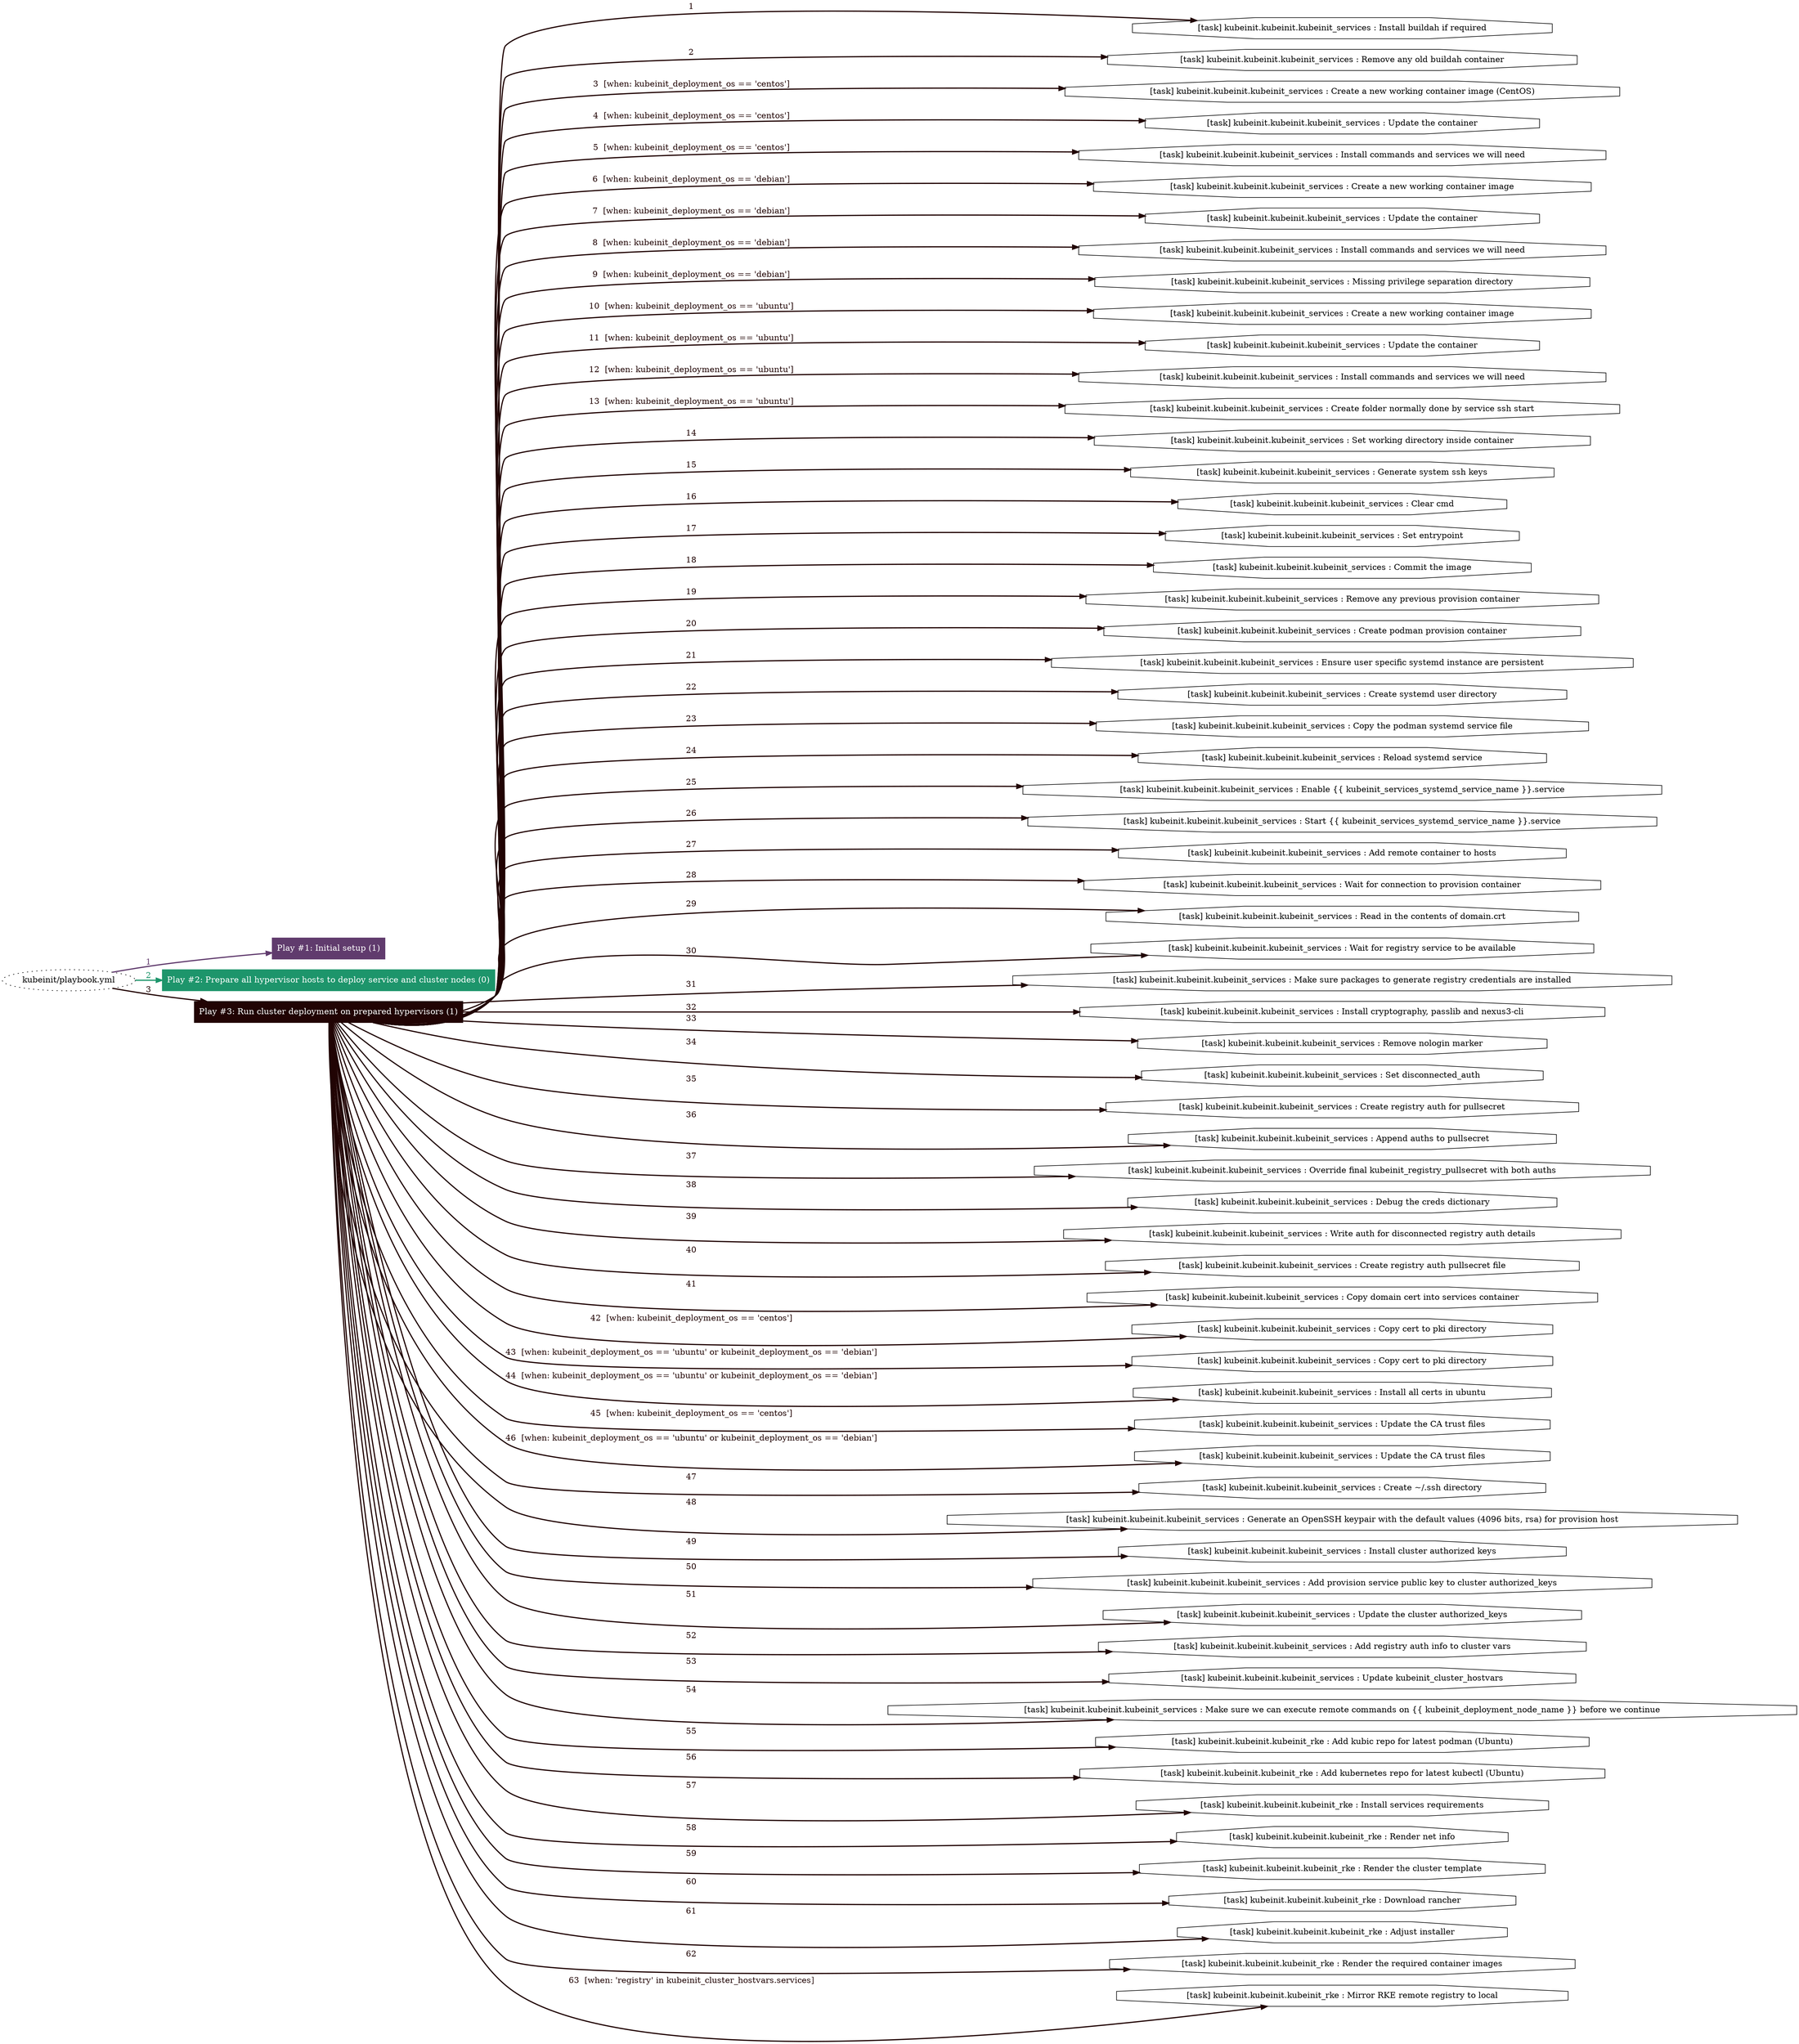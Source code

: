 digraph "kubeinit/playbook.yml "{
	graph [concentrate=true ordering=in rankdir=LR ratio=fill]
	edge [esep=5 sep=10]
	"kubeinit/playbook.yml" [id=root_node style=dotted]
	subgraph "Play #1: Initial setup (1) "{
		"Play #1: Initial setup (1)" [color="#603b6d" fontcolor="#ffffff" id="play_228d2329-d0f6-4b84-bdac-8ace3d38c063" shape=box style=filled tooltip=localhost]
		"kubeinit/playbook.yml" -> "Play #1: Initial setup (1)" [label=1 color="#603b6d" fontcolor="#603b6d" id="edge_681cefb2-0595-4eb9-a0da-f5066dfe0533" style=bold]
	}
	subgraph "Play #2: Prepare all hypervisor hosts to deploy service and cluster nodes (0) "{
		"Play #2: Prepare all hypervisor hosts to deploy service and cluster nodes (0)" [color="#1d956b" fontcolor="#ffffff" id="play_e39ff161-8e98-46f0-a5d2-ea605923086b" shape=box style=filled tooltip=""]
		"kubeinit/playbook.yml" -> "Play #2: Prepare all hypervisor hosts to deploy service and cluster nodes (0)" [label=2 color="#1d956b" fontcolor="#1d956b" id="edge_04ea868e-b298-4ccc-a250-f1ef78bf5397" style=bold]
	}
	subgraph "Play #3: Run cluster deployment on prepared hypervisors (1) "{
		"Play #3: Run cluster deployment on prepared hypervisors (1)" [color="#210404" fontcolor="#ffffff" id="play_4bebfc37-00c5-4295-9f51-01404ed53678" shape=box style=filled tooltip=localhost]
		"kubeinit/playbook.yml" -> "Play #3: Run cluster deployment on prepared hypervisors (1)" [label=3 color="#210404" fontcolor="#210404" id="edge_723b82b4-28a5-4879-b74a-f4bbc677ea17" style=bold]
		"task_526d1990-2b7f-4a25-b688-fc22beb70922" [label="[task] kubeinit.kubeinit.kubeinit_services : Install buildah if required" id="task_526d1990-2b7f-4a25-b688-fc22beb70922" shape=octagon tooltip="[task] kubeinit.kubeinit.kubeinit_services : Install buildah if required"]
		"Play #3: Run cluster deployment on prepared hypervisors (1)" -> "task_526d1990-2b7f-4a25-b688-fc22beb70922" [label=1 color="#210404" fontcolor="#210404" id="edge_9d83060e-73d6-4309-ba0c-30dc9b99a2c4" style=bold]
		"task_7891222b-96e3-4aaa-b330-6cbc0cec5090" [label="[task] kubeinit.kubeinit.kubeinit_services : Remove any old buildah container" id="task_7891222b-96e3-4aaa-b330-6cbc0cec5090" shape=octagon tooltip="[task] kubeinit.kubeinit.kubeinit_services : Remove any old buildah container"]
		"Play #3: Run cluster deployment on prepared hypervisors (1)" -> "task_7891222b-96e3-4aaa-b330-6cbc0cec5090" [label=2 color="#210404" fontcolor="#210404" id="edge_14b03604-3e88-4f68-a78d-ea3ad171ad27" style=bold]
		"task_e80db8ff-1a55-46e0-a913-1e0840cf5a06" [label="[task] kubeinit.kubeinit.kubeinit_services : Create a new working container image (CentOS)" id="task_e80db8ff-1a55-46e0-a913-1e0840cf5a06" shape=octagon tooltip="[task] kubeinit.kubeinit.kubeinit_services : Create a new working container image (CentOS)"]
		"Play #3: Run cluster deployment on prepared hypervisors (1)" -> "task_e80db8ff-1a55-46e0-a913-1e0840cf5a06" [label="3  [when: kubeinit_deployment_os == 'centos']" color="#210404" fontcolor="#210404" id="edge_fa2c5539-8721-4303-a2e8-a976cf93ffd6" style=bold]
		"task_bc36f65e-d003-4bb0-9e54-69326d6cde3e" [label="[task] kubeinit.kubeinit.kubeinit_services : Update the container" id="task_bc36f65e-d003-4bb0-9e54-69326d6cde3e" shape=octagon tooltip="[task] kubeinit.kubeinit.kubeinit_services : Update the container"]
		"Play #3: Run cluster deployment on prepared hypervisors (1)" -> "task_bc36f65e-d003-4bb0-9e54-69326d6cde3e" [label="4  [when: kubeinit_deployment_os == 'centos']" color="#210404" fontcolor="#210404" id="edge_38a35d5a-c1a5-4ed7-9c84-db89e48a11ab" style=bold]
		"task_4d3bedbf-6e2e-4a90-b1d3-0c82951e3808" [label="[task] kubeinit.kubeinit.kubeinit_services : Install commands and services we will need" id="task_4d3bedbf-6e2e-4a90-b1d3-0c82951e3808" shape=octagon tooltip="[task] kubeinit.kubeinit.kubeinit_services : Install commands and services we will need"]
		"Play #3: Run cluster deployment on prepared hypervisors (1)" -> "task_4d3bedbf-6e2e-4a90-b1d3-0c82951e3808" [label="5  [when: kubeinit_deployment_os == 'centos']" color="#210404" fontcolor="#210404" id="edge_d9eb0ea0-6c41-454b-9f59-054e2e0ef828" style=bold]
		"task_b755c90b-70d6-447b-92bf-fbc5a0a9e3a1" [label="[task] kubeinit.kubeinit.kubeinit_services : Create a new working container image" id="task_b755c90b-70d6-447b-92bf-fbc5a0a9e3a1" shape=octagon tooltip="[task] kubeinit.kubeinit.kubeinit_services : Create a new working container image"]
		"Play #3: Run cluster deployment on prepared hypervisors (1)" -> "task_b755c90b-70d6-447b-92bf-fbc5a0a9e3a1" [label="6  [when: kubeinit_deployment_os == 'debian']" color="#210404" fontcolor="#210404" id="edge_c5ebc490-5e5b-47e4-8386-9f8c75fa01e4" style=bold]
		"task_02688762-d890-477b-8f31-ec0b34663065" [label="[task] kubeinit.kubeinit.kubeinit_services : Update the container" id="task_02688762-d890-477b-8f31-ec0b34663065" shape=octagon tooltip="[task] kubeinit.kubeinit.kubeinit_services : Update the container"]
		"Play #3: Run cluster deployment on prepared hypervisors (1)" -> "task_02688762-d890-477b-8f31-ec0b34663065" [label="7  [when: kubeinit_deployment_os == 'debian']" color="#210404" fontcolor="#210404" id="edge_7dbb1698-bd2d-4dd5-8dff-24ac265c7f9b" style=bold]
		"task_f4da3223-d693-4ca6-a213-1a4fafb2b4bc" [label="[task] kubeinit.kubeinit.kubeinit_services : Install commands and services we will need" id="task_f4da3223-d693-4ca6-a213-1a4fafb2b4bc" shape=octagon tooltip="[task] kubeinit.kubeinit.kubeinit_services : Install commands and services we will need"]
		"Play #3: Run cluster deployment on prepared hypervisors (1)" -> "task_f4da3223-d693-4ca6-a213-1a4fafb2b4bc" [label="8  [when: kubeinit_deployment_os == 'debian']" color="#210404" fontcolor="#210404" id="edge_ab8badbd-0c28-44fa-9b1c-ddfeab238b07" style=bold]
		"task_3eea49ec-5e23-4ae2-843c-d2452929dbeb" [label="[task] kubeinit.kubeinit.kubeinit_services : Missing privilege separation directory" id="task_3eea49ec-5e23-4ae2-843c-d2452929dbeb" shape=octagon tooltip="[task] kubeinit.kubeinit.kubeinit_services : Missing privilege separation directory"]
		"Play #3: Run cluster deployment on prepared hypervisors (1)" -> "task_3eea49ec-5e23-4ae2-843c-d2452929dbeb" [label="9  [when: kubeinit_deployment_os == 'debian']" color="#210404" fontcolor="#210404" id="edge_52df5ca8-68a2-47c8-81c2-8e1a1e19dabb" style=bold]
		"task_431e9fbb-430d-4fbd-adb3-158ceb1cc758" [label="[task] kubeinit.kubeinit.kubeinit_services : Create a new working container image" id="task_431e9fbb-430d-4fbd-adb3-158ceb1cc758" shape=octagon tooltip="[task] kubeinit.kubeinit.kubeinit_services : Create a new working container image"]
		"Play #3: Run cluster deployment on prepared hypervisors (1)" -> "task_431e9fbb-430d-4fbd-adb3-158ceb1cc758" [label="10  [when: kubeinit_deployment_os == 'ubuntu']" color="#210404" fontcolor="#210404" id="edge_c1bdc585-d560-4dc3-94b9-25e141232508" style=bold]
		"task_00a11fdf-00dd-4276-9063-8068b2d825ef" [label="[task] kubeinit.kubeinit.kubeinit_services : Update the container" id="task_00a11fdf-00dd-4276-9063-8068b2d825ef" shape=octagon tooltip="[task] kubeinit.kubeinit.kubeinit_services : Update the container"]
		"Play #3: Run cluster deployment on prepared hypervisors (1)" -> "task_00a11fdf-00dd-4276-9063-8068b2d825ef" [label="11  [when: kubeinit_deployment_os == 'ubuntu']" color="#210404" fontcolor="#210404" id="edge_6d47db88-921f-453a-a65d-de3e5d4463cb" style=bold]
		"task_ae1cbc76-114b-4a65-816c-e179668f65c9" [label="[task] kubeinit.kubeinit.kubeinit_services : Install commands and services we will need" id="task_ae1cbc76-114b-4a65-816c-e179668f65c9" shape=octagon tooltip="[task] kubeinit.kubeinit.kubeinit_services : Install commands and services we will need"]
		"Play #3: Run cluster deployment on prepared hypervisors (1)" -> "task_ae1cbc76-114b-4a65-816c-e179668f65c9" [label="12  [when: kubeinit_deployment_os == 'ubuntu']" color="#210404" fontcolor="#210404" id="edge_05d204b5-d3b3-4bf9-9055-ba21dcb30b47" style=bold]
		"task_00f1519f-74c6-4284-b1d5-dba232619764" [label="[task] kubeinit.kubeinit.kubeinit_services : Create folder normally done by service ssh start" id="task_00f1519f-74c6-4284-b1d5-dba232619764" shape=octagon tooltip="[task] kubeinit.kubeinit.kubeinit_services : Create folder normally done by service ssh start"]
		"Play #3: Run cluster deployment on prepared hypervisors (1)" -> "task_00f1519f-74c6-4284-b1d5-dba232619764" [label="13  [when: kubeinit_deployment_os == 'ubuntu']" color="#210404" fontcolor="#210404" id="edge_94d63976-600c-483c-9d45-ef60ac758ab0" style=bold]
		"task_1ca3851d-6684-4e3b-b919-cf51ccdba3e7" [label="[task] kubeinit.kubeinit.kubeinit_services : Set working directory inside container" id="task_1ca3851d-6684-4e3b-b919-cf51ccdba3e7" shape=octagon tooltip="[task] kubeinit.kubeinit.kubeinit_services : Set working directory inside container"]
		"Play #3: Run cluster deployment on prepared hypervisors (1)" -> "task_1ca3851d-6684-4e3b-b919-cf51ccdba3e7" [label=14 color="#210404" fontcolor="#210404" id="edge_544de44d-782a-4a38-baea-18d9b0d0dfd0" style=bold]
		"task_64e4f77b-9fb9-424f-8ef2-0c78694ab5d4" [label="[task] kubeinit.kubeinit.kubeinit_services : Generate system ssh keys" id="task_64e4f77b-9fb9-424f-8ef2-0c78694ab5d4" shape=octagon tooltip="[task] kubeinit.kubeinit.kubeinit_services : Generate system ssh keys"]
		"Play #3: Run cluster deployment on prepared hypervisors (1)" -> "task_64e4f77b-9fb9-424f-8ef2-0c78694ab5d4" [label=15 color="#210404" fontcolor="#210404" id="edge_5bfca3eb-e63a-4bb9-b4dd-acff74847f6f" style=bold]
		"task_1b149f42-b46c-46d7-82c7-bf36ba6e23c5" [label="[task] kubeinit.kubeinit.kubeinit_services : Clear cmd" id="task_1b149f42-b46c-46d7-82c7-bf36ba6e23c5" shape=octagon tooltip="[task] kubeinit.kubeinit.kubeinit_services : Clear cmd"]
		"Play #3: Run cluster deployment on prepared hypervisors (1)" -> "task_1b149f42-b46c-46d7-82c7-bf36ba6e23c5" [label=16 color="#210404" fontcolor="#210404" id="edge_92a39ade-fd39-438a-9f79-3ebc3875da49" style=bold]
		"task_c87f181b-2b06-4fed-9b72-a26f9109a402" [label="[task] kubeinit.kubeinit.kubeinit_services : Set entrypoint" id="task_c87f181b-2b06-4fed-9b72-a26f9109a402" shape=octagon tooltip="[task] kubeinit.kubeinit.kubeinit_services : Set entrypoint"]
		"Play #3: Run cluster deployment on prepared hypervisors (1)" -> "task_c87f181b-2b06-4fed-9b72-a26f9109a402" [label=17 color="#210404" fontcolor="#210404" id="edge_aecb1999-0511-4f19-ad20-be270e4712ab" style=bold]
		"task_d50f8bb9-903a-4a52-8753-6d400c0adfc4" [label="[task] kubeinit.kubeinit.kubeinit_services : Commit the image" id="task_d50f8bb9-903a-4a52-8753-6d400c0adfc4" shape=octagon tooltip="[task] kubeinit.kubeinit.kubeinit_services : Commit the image"]
		"Play #3: Run cluster deployment on prepared hypervisors (1)" -> "task_d50f8bb9-903a-4a52-8753-6d400c0adfc4" [label=18 color="#210404" fontcolor="#210404" id="edge_f9344ee2-d984-4689-8a5b-610d31d4332f" style=bold]
		"task_54d25b3b-28f0-49fc-b29b-0b190f0e5d36" [label="[task] kubeinit.kubeinit.kubeinit_services : Remove any previous provision container" id="task_54d25b3b-28f0-49fc-b29b-0b190f0e5d36" shape=octagon tooltip="[task] kubeinit.kubeinit.kubeinit_services : Remove any previous provision container"]
		"Play #3: Run cluster deployment on prepared hypervisors (1)" -> "task_54d25b3b-28f0-49fc-b29b-0b190f0e5d36" [label=19 color="#210404" fontcolor="#210404" id="edge_13a5eef6-9b50-4562-a007-cf35b4c2eba0" style=bold]
		"task_6f247a18-c5e0-4b3e-886b-af07db5d89d4" [label="[task] kubeinit.kubeinit.kubeinit_services : Create podman provision container" id="task_6f247a18-c5e0-4b3e-886b-af07db5d89d4" shape=octagon tooltip="[task] kubeinit.kubeinit.kubeinit_services : Create podman provision container"]
		"Play #3: Run cluster deployment on prepared hypervisors (1)" -> "task_6f247a18-c5e0-4b3e-886b-af07db5d89d4" [label=20 color="#210404" fontcolor="#210404" id="edge_56dd5cc0-cbdb-4443-b92e-581f27476059" style=bold]
		"task_f1fde2e5-60eb-4ddf-814b-1cec174352f7" [label="[task] kubeinit.kubeinit.kubeinit_services : Ensure user specific systemd instance are persistent" id="task_f1fde2e5-60eb-4ddf-814b-1cec174352f7" shape=octagon tooltip="[task] kubeinit.kubeinit.kubeinit_services : Ensure user specific systemd instance are persistent"]
		"Play #3: Run cluster deployment on prepared hypervisors (1)" -> "task_f1fde2e5-60eb-4ddf-814b-1cec174352f7" [label=21 color="#210404" fontcolor="#210404" id="edge_ef6d9300-e41f-4b4a-b312-3df261809946" style=bold]
		"task_9e5a64c3-c297-4131-9f4d-72eeef34b262" [label="[task] kubeinit.kubeinit.kubeinit_services : Create systemd user directory" id="task_9e5a64c3-c297-4131-9f4d-72eeef34b262" shape=octagon tooltip="[task] kubeinit.kubeinit.kubeinit_services : Create systemd user directory"]
		"Play #3: Run cluster deployment on prepared hypervisors (1)" -> "task_9e5a64c3-c297-4131-9f4d-72eeef34b262" [label=22 color="#210404" fontcolor="#210404" id="edge_6ff3e6ce-f144-47e3-a199-86b16375d538" style=bold]
		"task_36183e60-3328-4f6c-b749-6161d24e02ae" [label="[task] kubeinit.kubeinit.kubeinit_services : Copy the podman systemd service file" id="task_36183e60-3328-4f6c-b749-6161d24e02ae" shape=octagon tooltip="[task] kubeinit.kubeinit.kubeinit_services : Copy the podman systemd service file"]
		"Play #3: Run cluster deployment on prepared hypervisors (1)" -> "task_36183e60-3328-4f6c-b749-6161d24e02ae" [label=23 color="#210404" fontcolor="#210404" id="edge_c6282af5-2f3a-446d-ba2c-257ae4cf4ee1" style=bold]
		"task_ed77c0bf-b637-46dd-ad1c-054406a00eb5" [label="[task] kubeinit.kubeinit.kubeinit_services : Reload systemd service" id="task_ed77c0bf-b637-46dd-ad1c-054406a00eb5" shape=octagon tooltip="[task] kubeinit.kubeinit.kubeinit_services : Reload systemd service"]
		"Play #3: Run cluster deployment on prepared hypervisors (1)" -> "task_ed77c0bf-b637-46dd-ad1c-054406a00eb5" [label=24 color="#210404" fontcolor="#210404" id="edge_8b3d71a0-ddae-4f7f-a998-b4fde7a771af" style=bold]
		"task_3f28b738-931e-4c47-93ea-146ffae0b8bd" [label="[task] kubeinit.kubeinit.kubeinit_services : Enable {{ kubeinit_services_systemd_service_name }}.service" id="task_3f28b738-931e-4c47-93ea-146ffae0b8bd" shape=octagon tooltip="[task] kubeinit.kubeinit.kubeinit_services : Enable {{ kubeinit_services_systemd_service_name }}.service"]
		"Play #3: Run cluster deployment on prepared hypervisors (1)" -> "task_3f28b738-931e-4c47-93ea-146ffae0b8bd" [label=25 color="#210404" fontcolor="#210404" id="edge_f294293e-9eaa-4fb8-9a00-0791aa5b3136" style=bold]
		"task_a4f349fe-a9c5-4894-9ed2-b390eb91c4c3" [label="[task] kubeinit.kubeinit.kubeinit_services : Start {{ kubeinit_services_systemd_service_name }}.service" id="task_a4f349fe-a9c5-4894-9ed2-b390eb91c4c3" shape=octagon tooltip="[task] kubeinit.kubeinit.kubeinit_services : Start {{ kubeinit_services_systemd_service_name }}.service"]
		"Play #3: Run cluster deployment on prepared hypervisors (1)" -> "task_a4f349fe-a9c5-4894-9ed2-b390eb91c4c3" [label=26 color="#210404" fontcolor="#210404" id="edge_c1083d99-996f-42e9-a6cf-d752bcbd3d5e" style=bold]
		"task_f1c0824f-2f53-4cc4-b509-2692c77f84b4" [label="[task] kubeinit.kubeinit.kubeinit_services : Add remote container to hosts" id="task_f1c0824f-2f53-4cc4-b509-2692c77f84b4" shape=octagon tooltip="[task] kubeinit.kubeinit.kubeinit_services : Add remote container to hosts"]
		"Play #3: Run cluster deployment on prepared hypervisors (1)" -> "task_f1c0824f-2f53-4cc4-b509-2692c77f84b4" [label=27 color="#210404" fontcolor="#210404" id="edge_e3211402-0495-41f5-abec-dbdccd0a16cd" style=bold]
		"task_b817114f-06a0-4267-8d6e-fd53266c96b3" [label="[task] kubeinit.kubeinit.kubeinit_services : Wait for connection to provision container" id="task_b817114f-06a0-4267-8d6e-fd53266c96b3" shape=octagon tooltip="[task] kubeinit.kubeinit.kubeinit_services : Wait for connection to provision container"]
		"Play #3: Run cluster deployment on prepared hypervisors (1)" -> "task_b817114f-06a0-4267-8d6e-fd53266c96b3" [label=28 color="#210404" fontcolor="#210404" id="edge_d4fdb7e5-a8d7-4c7d-8554-d7651af635e8" style=bold]
		"task_9d2bcbfb-b02b-441a-8e52-1aa99ebefa27" [label="[task] kubeinit.kubeinit.kubeinit_services : Read in the contents of domain.crt" id="task_9d2bcbfb-b02b-441a-8e52-1aa99ebefa27" shape=octagon tooltip="[task] kubeinit.kubeinit.kubeinit_services : Read in the contents of domain.crt"]
		"Play #3: Run cluster deployment on prepared hypervisors (1)" -> "task_9d2bcbfb-b02b-441a-8e52-1aa99ebefa27" [label=29 color="#210404" fontcolor="#210404" id="edge_2388d521-a34b-4488-90b4-f9edd01d92c4" style=bold]
		"task_9b637773-f9fd-46b0-ad41-1571272f914d" [label="[task] kubeinit.kubeinit.kubeinit_services : Wait for registry service to be available" id="task_9b637773-f9fd-46b0-ad41-1571272f914d" shape=octagon tooltip="[task] kubeinit.kubeinit.kubeinit_services : Wait for registry service to be available"]
		"Play #3: Run cluster deployment on prepared hypervisors (1)" -> "task_9b637773-f9fd-46b0-ad41-1571272f914d" [label=30 color="#210404" fontcolor="#210404" id="edge_0f301ae6-4a1b-4b2e-b9f9-8ef2a21754f0" style=bold]
		"task_c252d073-6e3a-49f0-85c9-3c87ee1ea93a" [label="[task] kubeinit.kubeinit.kubeinit_services : Make sure packages to generate registry credentials are installed" id="task_c252d073-6e3a-49f0-85c9-3c87ee1ea93a" shape=octagon tooltip="[task] kubeinit.kubeinit.kubeinit_services : Make sure packages to generate registry credentials are installed"]
		"Play #3: Run cluster deployment on prepared hypervisors (1)" -> "task_c252d073-6e3a-49f0-85c9-3c87ee1ea93a" [label=31 color="#210404" fontcolor="#210404" id="edge_52bc5211-2784-4dcc-8fd4-8dda550c4363" style=bold]
		"task_309f87f1-f9a0-4c95-a881-5c04ca0fb77e" [label="[task] kubeinit.kubeinit.kubeinit_services : Install cryptography, passlib and nexus3-cli" id="task_309f87f1-f9a0-4c95-a881-5c04ca0fb77e" shape=octagon tooltip="[task] kubeinit.kubeinit.kubeinit_services : Install cryptography, passlib and nexus3-cli"]
		"Play #3: Run cluster deployment on prepared hypervisors (1)" -> "task_309f87f1-f9a0-4c95-a881-5c04ca0fb77e" [label=32 color="#210404" fontcolor="#210404" id="edge_9a465c6e-9f71-4160-8bf6-18de6d3d6405" style=bold]
		"task_c5f24aad-5eab-4e72-846f-53108630705a" [label="[task] kubeinit.kubeinit.kubeinit_services : Remove nologin marker" id="task_c5f24aad-5eab-4e72-846f-53108630705a" shape=octagon tooltip="[task] kubeinit.kubeinit.kubeinit_services : Remove nologin marker"]
		"Play #3: Run cluster deployment on prepared hypervisors (1)" -> "task_c5f24aad-5eab-4e72-846f-53108630705a" [label=33 color="#210404" fontcolor="#210404" id="edge_7a2d6a20-76bf-4629-ab63-afb6bc8b057d" style=bold]
		"task_3fbc2c97-a672-465a-bc03-bb6f222a5f3b" [label="[task] kubeinit.kubeinit.kubeinit_services : Set disconnected_auth" id="task_3fbc2c97-a672-465a-bc03-bb6f222a5f3b" shape=octagon tooltip="[task] kubeinit.kubeinit.kubeinit_services : Set disconnected_auth"]
		"Play #3: Run cluster deployment on prepared hypervisors (1)" -> "task_3fbc2c97-a672-465a-bc03-bb6f222a5f3b" [label=34 color="#210404" fontcolor="#210404" id="edge_c7059491-b405-44ee-a510-a4f8e0076970" style=bold]
		"task_853b92a2-5f2f-4619-98d0-1054153bca30" [label="[task] kubeinit.kubeinit.kubeinit_services : Create registry auth for pullsecret" id="task_853b92a2-5f2f-4619-98d0-1054153bca30" shape=octagon tooltip="[task] kubeinit.kubeinit.kubeinit_services : Create registry auth for pullsecret"]
		"Play #3: Run cluster deployment on prepared hypervisors (1)" -> "task_853b92a2-5f2f-4619-98d0-1054153bca30" [label=35 color="#210404" fontcolor="#210404" id="edge_e4c8c1a4-6c99-4622-8216-66c2a9d65982" style=bold]
		"task_42f117e9-0a55-4b94-8871-84765bae95a0" [label="[task] kubeinit.kubeinit.kubeinit_services : Append auths to pullsecret" id="task_42f117e9-0a55-4b94-8871-84765bae95a0" shape=octagon tooltip="[task] kubeinit.kubeinit.kubeinit_services : Append auths to pullsecret"]
		"Play #3: Run cluster deployment on prepared hypervisors (1)" -> "task_42f117e9-0a55-4b94-8871-84765bae95a0" [label=36 color="#210404" fontcolor="#210404" id="edge_0c14ebdd-e9ba-4a29-9443-c212c8e1284d" style=bold]
		"task_39dfc6d6-2894-4a59-b3d4-05d73ac973b9" [label="[task] kubeinit.kubeinit.kubeinit_services : Override final kubeinit_registry_pullsecret with both auths" id="task_39dfc6d6-2894-4a59-b3d4-05d73ac973b9" shape=octagon tooltip="[task] kubeinit.kubeinit.kubeinit_services : Override final kubeinit_registry_pullsecret with both auths"]
		"Play #3: Run cluster deployment on prepared hypervisors (1)" -> "task_39dfc6d6-2894-4a59-b3d4-05d73ac973b9" [label=37 color="#210404" fontcolor="#210404" id="edge_4e677e53-f442-44a7-bf73-03912f2519e3" style=bold]
		"task_5bf0246e-f7e3-43ea-b61d-bce6ede2dbf5" [label="[task] kubeinit.kubeinit.kubeinit_services : Debug the creds dictionary" id="task_5bf0246e-f7e3-43ea-b61d-bce6ede2dbf5" shape=octagon tooltip="[task] kubeinit.kubeinit.kubeinit_services : Debug the creds dictionary"]
		"Play #3: Run cluster deployment on prepared hypervisors (1)" -> "task_5bf0246e-f7e3-43ea-b61d-bce6ede2dbf5" [label=38 color="#210404" fontcolor="#210404" id="edge_d5cf88e1-410e-4cbd-b44b-cd73fff9daf1" style=bold]
		"task_ecb15b39-0d8a-43cc-ae20-84eba0de06fd" [label="[task] kubeinit.kubeinit.kubeinit_services : Write auth for disconnected registry auth details" id="task_ecb15b39-0d8a-43cc-ae20-84eba0de06fd" shape=octagon tooltip="[task] kubeinit.kubeinit.kubeinit_services : Write auth for disconnected registry auth details"]
		"Play #3: Run cluster deployment on prepared hypervisors (1)" -> "task_ecb15b39-0d8a-43cc-ae20-84eba0de06fd" [label=39 color="#210404" fontcolor="#210404" id="edge_29c8f15d-0f63-4741-9c26-aba798d615ce" style=bold]
		"task_30f3dc5a-9e2b-4d4f-9847-0c3b88756102" [label="[task] kubeinit.kubeinit.kubeinit_services : Create registry auth pullsecret file" id="task_30f3dc5a-9e2b-4d4f-9847-0c3b88756102" shape=octagon tooltip="[task] kubeinit.kubeinit.kubeinit_services : Create registry auth pullsecret file"]
		"Play #3: Run cluster deployment on prepared hypervisors (1)" -> "task_30f3dc5a-9e2b-4d4f-9847-0c3b88756102" [label=40 color="#210404" fontcolor="#210404" id="edge_291328a0-efeb-49ca-8072-86486d2dff09" style=bold]
		"task_e260459b-4dea-49f3-8a7c-a7df2036d9a1" [label="[task] kubeinit.kubeinit.kubeinit_services : Copy domain cert into services container" id="task_e260459b-4dea-49f3-8a7c-a7df2036d9a1" shape=octagon tooltip="[task] kubeinit.kubeinit.kubeinit_services : Copy domain cert into services container"]
		"Play #3: Run cluster deployment on prepared hypervisors (1)" -> "task_e260459b-4dea-49f3-8a7c-a7df2036d9a1" [label=41 color="#210404" fontcolor="#210404" id="edge_5a3ad6aa-d4f6-4bbb-bbba-4d6cfc970351" style=bold]
		"task_7ce2b718-6a32-449e-a279-07b43a43ecdb" [label="[task] kubeinit.kubeinit.kubeinit_services : Copy cert to pki directory" id="task_7ce2b718-6a32-449e-a279-07b43a43ecdb" shape=octagon tooltip="[task] kubeinit.kubeinit.kubeinit_services : Copy cert to pki directory"]
		"Play #3: Run cluster deployment on prepared hypervisors (1)" -> "task_7ce2b718-6a32-449e-a279-07b43a43ecdb" [label="42  [when: kubeinit_deployment_os == 'centos']" color="#210404" fontcolor="#210404" id="edge_e2232595-4ca2-4694-8dc2-bfacf27923cf" style=bold]
		"task_34e40221-c0a5-4da9-af8f-06d7b83ec529" [label="[task] kubeinit.kubeinit.kubeinit_services : Copy cert to pki directory" id="task_34e40221-c0a5-4da9-af8f-06d7b83ec529" shape=octagon tooltip="[task] kubeinit.kubeinit.kubeinit_services : Copy cert to pki directory"]
		"Play #3: Run cluster deployment on prepared hypervisors (1)" -> "task_34e40221-c0a5-4da9-af8f-06d7b83ec529" [label="43  [when: kubeinit_deployment_os == 'ubuntu' or kubeinit_deployment_os == 'debian']" color="#210404" fontcolor="#210404" id="edge_7bb2386c-72e2-4ae7-aac1-f67e4c2c3860" style=bold]
		"task_35350bef-1f53-4412-8cb0-49cb9ebf3bc1" [label="[task] kubeinit.kubeinit.kubeinit_services : Install all certs in ubuntu" id="task_35350bef-1f53-4412-8cb0-49cb9ebf3bc1" shape=octagon tooltip="[task] kubeinit.kubeinit.kubeinit_services : Install all certs in ubuntu"]
		"Play #3: Run cluster deployment on prepared hypervisors (1)" -> "task_35350bef-1f53-4412-8cb0-49cb9ebf3bc1" [label="44  [when: kubeinit_deployment_os == 'ubuntu' or kubeinit_deployment_os == 'debian']" color="#210404" fontcolor="#210404" id="edge_19ed77b2-a654-4375-86d4-975e20adb8b7" style=bold]
		"task_40c14177-bda8-4f98-8a3c-76cc572f12ad" [label="[task] kubeinit.kubeinit.kubeinit_services : Update the CA trust files" id="task_40c14177-bda8-4f98-8a3c-76cc572f12ad" shape=octagon tooltip="[task] kubeinit.kubeinit.kubeinit_services : Update the CA trust files"]
		"Play #3: Run cluster deployment on prepared hypervisors (1)" -> "task_40c14177-bda8-4f98-8a3c-76cc572f12ad" [label="45  [when: kubeinit_deployment_os == 'centos']" color="#210404" fontcolor="#210404" id="edge_d554db84-8781-46e1-80a9-8cd9cd9e5fc2" style=bold]
		"task_42cc03e3-ce8d-4f59-b80c-9847088e2ec0" [label="[task] kubeinit.kubeinit.kubeinit_services : Update the CA trust files" id="task_42cc03e3-ce8d-4f59-b80c-9847088e2ec0" shape=octagon tooltip="[task] kubeinit.kubeinit.kubeinit_services : Update the CA trust files"]
		"Play #3: Run cluster deployment on prepared hypervisors (1)" -> "task_42cc03e3-ce8d-4f59-b80c-9847088e2ec0" [label="46  [when: kubeinit_deployment_os == 'ubuntu' or kubeinit_deployment_os == 'debian']" color="#210404" fontcolor="#210404" id="edge_7f25d3dc-bd46-4c6a-a47c-77ad664c324e" style=bold]
		"task_0720082d-ec5a-4059-9807-a845341d5ce8" [label="[task] kubeinit.kubeinit.kubeinit_services : Create ~/.ssh directory" id="task_0720082d-ec5a-4059-9807-a845341d5ce8" shape=octagon tooltip="[task] kubeinit.kubeinit.kubeinit_services : Create ~/.ssh directory"]
		"Play #3: Run cluster deployment on prepared hypervisors (1)" -> "task_0720082d-ec5a-4059-9807-a845341d5ce8" [label=47 color="#210404" fontcolor="#210404" id="edge_955622df-a96e-4389-b880-65b90bfcae5f" style=bold]
		"task_f8bfbc79-5de0-4ef3-9536-b5214a214333" [label="[task] kubeinit.kubeinit.kubeinit_services : Generate an OpenSSH keypair with the default values (4096 bits, rsa) for provision host" id="task_f8bfbc79-5de0-4ef3-9536-b5214a214333" shape=octagon tooltip="[task] kubeinit.kubeinit.kubeinit_services : Generate an OpenSSH keypair with the default values (4096 bits, rsa) for provision host"]
		"Play #3: Run cluster deployment on prepared hypervisors (1)" -> "task_f8bfbc79-5de0-4ef3-9536-b5214a214333" [label=48 color="#210404" fontcolor="#210404" id="edge_e0929432-8f68-4179-9028-f92c37e0d1ec" style=bold]
		"task_c5edd801-60fa-4f63-8dd3-8d6fde1cd334" [label="[task] kubeinit.kubeinit.kubeinit_services : Install cluster authorized keys" id="task_c5edd801-60fa-4f63-8dd3-8d6fde1cd334" shape=octagon tooltip="[task] kubeinit.kubeinit.kubeinit_services : Install cluster authorized keys"]
		"Play #3: Run cluster deployment on prepared hypervisors (1)" -> "task_c5edd801-60fa-4f63-8dd3-8d6fde1cd334" [label=49 color="#210404" fontcolor="#210404" id="edge_9c94ae8e-2bfd-4fe7-ab35-b961a390a787" style=bold]
		"task_3c53327a-2f31-4398-bace-4b64db4a3895" [label="[task] kubeinit.kubeinit.kubeinit_services : Add provision service public key to cluster authorized_keys" id="task_3c53327a-2f31-4398-bace-4b64db4a3895" shape=octagon tooltip="[task] kubeinit.kubeinit.kubeinit_services : Add provision service public key to cluster authorized_keys"]
		"Play #3: Run cluster deployment on prepared hypervisors (1)" -> "task_3c53327a-2f31-4398-bace-4b64db4a3895" [label=50 color="#210404" fontcolor="#210404" id="edge_84accdb5-cea5-4c89-ba5f-986173c1a0c1" style=bold]
		"task_a42494f0-e0ba-4a39-adc6-3df11cd33778" [label="[task] kubeinit.kubeinit.kubeinit_services : Update the cluster authorized_keys" id="task_a42494f0-e0ba-4a39-adc6-3df11cd33778" shape=octagon tooltip="[task] kubeinit.kubeinit.kubeinit_services : Update the cluster authorized_keys"]
		"Play #3: Run cluster deployment on prepared hypervisors (1)" -> "task_a42494f0-e0ba-4a39-adc6-3df11cd33778" [label=51 color="#210404" fontcolor="#210404" id="edge_9c151fce-862b-4ed9-9209-4e66bd0c5ccd" style=bold]
		"task_adace4ea-1cf0-4826-90a0-90811e0fc1b3" [label="[task] kubeinit.kubeinit.kubeinit_services : Add registry auth info to cluster vars" id="task_adace4ea-1cf0-4826-90a0-90811e0fc1b3" shape=octagon tooltip="[task] kubeinit.kubeinit.kubeinit_services : Add registry auth info to cluster vars"]
		"Play #3: Run cluster deployment on prepared hypervisors (1)" -> "task_adace4ea-1cf0-4826-90a0-90811e0fc1b3" [label=52 color="#210404" fontcolor="#210404" id="edge_fa364951-14ab-468f-b3c3-788a7581b873" style=bold]
		"task_05ffb879-ec2f-4936-baa3-67c2c306bb11" [label="[task] kubeinit.kubeinit.kubeinit_services : Update kubeinit_cluster_hostvars" id="task_05ffb879-ec2f-4936-baa3-67c2c306bb11" shape=octagon tooltip="[task] kubeinit.kubeinit.kubeinit_services : Update kubeinit_cluster_hostvars"]
		"Play #3: Run cluster deployment on prepared hypervisors (1)" -> "task_05ffb879-ec2f-4936-baa3-67c2c306bb11" [label=53 color="#210404" fontcolor="#210404" id="edge_77b917be-9297-4d41-a4ab-288cb92ec582" style=bold]
		"task_aac0ae17-ec2b-4914-a9c8-0ecc26caad44" [label="[task] kubeinit.kubeinit.kubeinit_services : Make sure we can execute remote commands on {{ kubeinit_deployment_node_name }} before we continue" id="task_aac0ae17-ec2b-4914-a9c8-0ecc26caad44" shape=octagon tooltip="[task] kubeinit.kubeinit.kubeinit_services : Make sure we can execute remote commands on {{ kubeinit_deployment_node_name }} before we continue"]
		"Play #3: Run cluster deployment on prepared hypervisors (1)" -> "task_aac0ae17-ec2b-4914-a9c8-0ecc26caad44" [label=54 color="#210404" fontcolor="#210404" id="edge_29d219ec-6ce7-4ea0-8776-deb8b18c4e1f" style=bold]
		"task_21a9669a-9efc-4fde-8699-8b9ed00e0e9e" [label="[task] kubeinit.kubeinit.kubeinit_rke : Add kubic repo for latest podman (Ubuntu)" id="task_21a9669a-9efc-4fde-8699-8b9ed00e0e9e" shape=octagon tooltip="[task] kubeinit.kubeinit.kubeinit_rke : Add kubic repo for latest podman (Ubuntu)"]
		"Play #3: Run cluster deployment on prepared hypervisors (1)" -> "task_21a9669a-9efc-4fde-8699-8b9ed00e0e9e" [label=55 color="#210404" fontcolor="#210404" id="edge_df3992e1-544c-4fa6-bb72-7cff1a052507" style=bold]
		"task_4ae541fc-a2f2-4742-99b9-8b93a3bcd0ff" [label="[task] kubeinit.kubeinit.kubeinit_rke : Add kubernetes repo for latest kubectl (Ubuntu)" id="task_4ae541fc-a2f2-4742-99b9-8b93a3bcd0ff" shape=octagon tooltip="[task] kubeinit.kubeinit.kubeinit_rke : Add kubernetes repo for latest kubectl (Ubuntu)"]
		"Play #3: Run cluster deployment on prepared hypervisors (1)" -> "task_4ae541fc-a2f2-4742-99b9-8b93a3bcd0ff" [label=56 color="#210404" fontcolor="#210404" id="edge_ce220596-2ca0-4d0e-a81f-e33752e913d7" style=bold]
		"task_6298ee70-cd47-4dfe-b1ea-9879eea6d413" [label="[task] kubeinit.kubeinit.kubeinit_rke : Install services requirements" id="task_6298ee70-cd47-4dfe-b1ea-9879eea6d413" shape=octagon tooltip="[task] kubeinit.kubeinit.kubeinit_rke : Install services requirements"]
		"Play #3: Run cluster deployment on prepared hypervisors (1)" -> "task_6298ee70-cd47-4dfe-b1ea-9879eea6d413" [label=57 color="#210404" fontcolor="#210404" id="edge_d5da6e5d-b166-4d1e-89f0-1c592f726615" style=bold]
		"task_a9b092f0-9ad6-4ddb-936a-0cb228ff9757" [label="[task] kubeinit.kubeinit.kubeinit_rke : Render net info" id="task_a9b092f0-9ad6-4ddb-936a-0cb228ff9757" shape=octagon tooltip="[task] kubeinit.kubeinit.kubeinit_rke : Render net info"]
		"Play #3: Run cluster deployment on prepared hypervisors (1)" -> "task_a9b092f0-9ad6-4ddb-936a-0cb228ff9757" [label=58 color="#210404" fontcolor="#210404" id="edge_97cee24a-2a60-4d7b-8462-a45604a9866e" style=bold]
		"task_16e76395-585a-4e38-a427-658ded5a6e62" [label="[task] kubeinit.kubeinit.kubeinit_rke : Render the cluster template" id="task_16e76395-585a-4e38-a427-658ded5a6e62" shape=octagon tooltip="[task] kubeinit.kubeinit.kubeinit_rke : Render the cluster template"]
		"Play #3: Run cluster deployment on prepared hypervisors (1)" -> "task_16e76395-585a-4e38-a427-658ded5a6e62" [label=59 color="#210404" fontcolor="#210404" id="edge_816f3c7c-0865-456a-b6af-08aa5eabcd68" style=bold]
		"task_d08583f9-3fe6-4629-81f8-1beac24df39d" [label="[task] kubeinit.kubeinit.kubeinit_rke : Download rancher" id="task_d08583f9-3fe6-4629-81f8-1beac24df39d" shape=octagon tooltip="[task] kubeinit.kubeinit.kubeinit_rke : Download rancher"]
		"Play #3: Run cluster deployment on prepared hypervisors (1)" -> "task_d08583f9-3fe6-4629-81f8-1beac24df39d" [label=60 color="#210404" fontcolor="#210404" id="edge_908e4cd4-1fd0-4451-bcdd-e5525ea5d8b0" style=bold]
		"task_c9b5877a-e34e-4351-927a-057bb4a3bc69" [label="[task] kubeinit.kubeinit.kubeinit_rke : Adjust installer" id="task_c9b5877a-e34e-4351-927a-057bb4a3bc69" shape=octagon tooltip="[task] kubeinit.kubeinit.kubeinit_rke : Adjust installer"]
		"Play #3: Run cluster deployment on prepared hypervisors (1)" -> "task_c9b5877a-e34e-4351-927a-057bb4a3bc69" [label=61 color="#210404" fontcolor="#210404" id="edge_ca42b320-4697-481c-ae2a-72b445d63384" style=bold]
		"task_a859094f-9e54-40aa-b1fc-f485b496bcab" [label="[task] kubeinit.kubeinit.kubeinit_rke : Render the required container images" id="task_a859094f-9e54-40aa-b1fc-f485b496bcab" shape=octagon tooltip="[task] kubeinit.kubeinit.kubeinit_rke : Render the required container images"]
		"Play #3: Run cluster deployment on prepared hypervisors (1)" -> "task_a859094f-9e54-40aa-b1fc-f485b496bcab" [label=62 color="#210404" fontcolor="#210404" id="edge_50a5bf31-8428-4686-9226-bff9ae4a3501" style=bold]
		"task_6583dbfb-0e81-43e1-84dd-71df9e6efa1d" [label="[task] kubeinit.kubeinit.kubeinit_rke : Mirror RKE remote registry to local" id="task_6583dbfb-0e81-43e1-84dd-71df9e6efa1d" shape=octagon tooltip="[task] kubeinit.kubeinit.kubeinit_rke : Mirror RKE remote registry to local"]
		"Play #3: Run cluster deployment on prepared hypervisors (1)" -> "task_6583dbfb-0e81-43e1-84dd-71df9e6efa1d" [label="63  [when: 'registry' in kubeinit_cluster_hostvars.services]" color="#210404" fontcolor="#210404" id="edge_1148e576-0843-44ca-96ec-908a983ff64f" style=bold]
	}
}
